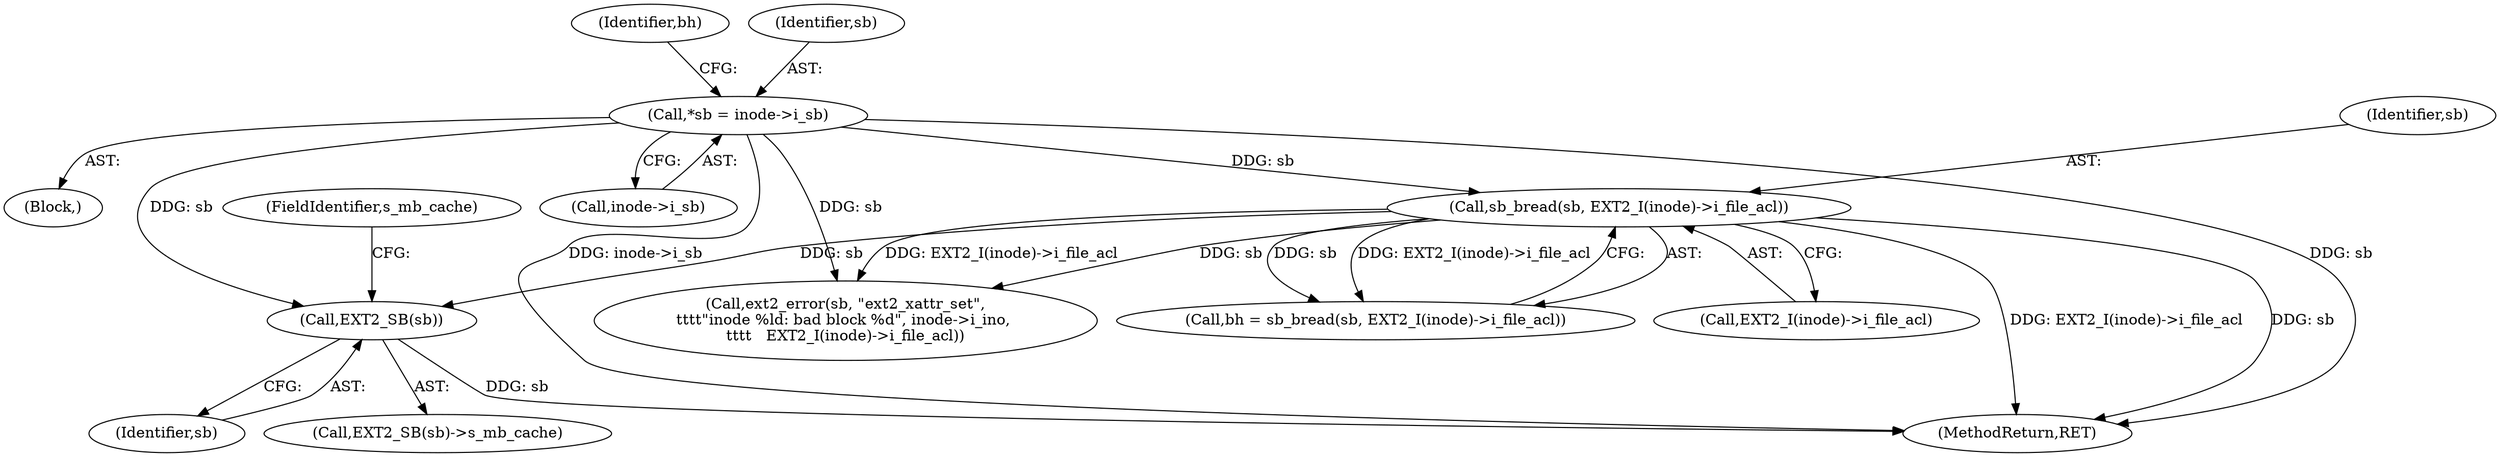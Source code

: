 digraph "0_linux_be0726d33cb8f411945884664924bed3cb8c70ee_10@pointer" {
"1000562" [label="(Call,EXT2_SB(sb))"];
"1000218" [label="(Call,sb_bread(sb, EXT2_I(inode)->i_file_acl))"];
"1000135" [label="(Call,*sb = inode->i_sb)"];
"1000564" [label="(FieldIdentifier,s_mb_cache)"];
"1000135" [label="(Call,*sb = inode->i_sb)"];
"1000561" [label="(Call,EXT2_SB(sb)->s_mb_cache)"];
"1000216" [label="(Call,bh = sb_bread(sb, EXT2_I(inode)->i_file_acl))"];
"1000220" [label="(Call,EXT2_I(inode)->i_file_acl)"];
"1000219" [label="(Identifier,sb)"];
"1000142" [label="(Identifier,bh)"];
"1000218" [label="(Call,sb_bread(sb, EXT2_I(inode)->i_file_acl))"];
"1000562" [label="(Call,EXT2_SB(sb))"];
"1000274" [label="(Call,ext2_error(sb, \"ext2_xattr_set\",\n\t\t\t\t\"inode %ld: bad block %d\", inode->i_ino, \n\t\t\t\t   EXT2_I(inode)->i_file_acl))"];
"1000133" [label="(Block,)"];
"1000136" [label="(Identifier,sb)"];
"1001017" [label="(MethodReturn,RET)"];
"1000137" [label="(Call,inode->i_sb)"];
"1000563" [label="(Identifier,sb)"];
"1000562" -> "1000561"  [label="AST: "];
"1000562" -> "1000563"  [label="CFG: "];
"1000563" -> "1000562"  [label="AST: "];
"1000564" -> "1000562"  [label="CFG: "];
"1000562" -> "1001017"  [label="DDG: sb"];
"1000218" -> "1000562"  [label="DDG: sb"];
"1000135" -> "1000562"  [label="DDG: sb"];
"1000218" -> "1000216"  [label="AST: "];
"1000218" -> "1000220"  [label="CFG: "];
"1000219" -> "1000218"  [label="AST: "];
"1000220" -> "1000218"  [label="AST: "];
"1000216" -> "1000218"  [label="CFG: "];
"1000218" -> "1001017"  [label="DDG: sb"];
"1000218" -> "1001017"  [label="DDG: EXT2_I(inode)->i_file_acl"];
"1000218" -> "1000216"  [label="DDG: sb"];
"1000218" -> "1000216"  [label="DDG: EXT2_I(inode)->i_file_acl"];
"1000135" -> "1000218"  [label="DDG: sb"];
"1000218" -> "1000274"  [label="DDG: sb"];
"1000218" -> "1000274"  [label="DDG: EXT2_I(inode)->i_file_acl"];
"1000135" -> "1000133"  [label="AST: "];
"1000135" -> "1000137"  [label="CFG: "];
"1000136" -> "1000135"  [label="AST: "];
"1000137" -> "1000135"  [label="AST: "];
"1000142" -> "1000135"  [label="CFG: "];
"1000135" -> "1001017"  [label="DDG: sb"];
"1000135" -> "1001017"  [label="DDG: inode->i_sb"];
"1000135" -> "1000274"  [label="DDG: sb"];
}
